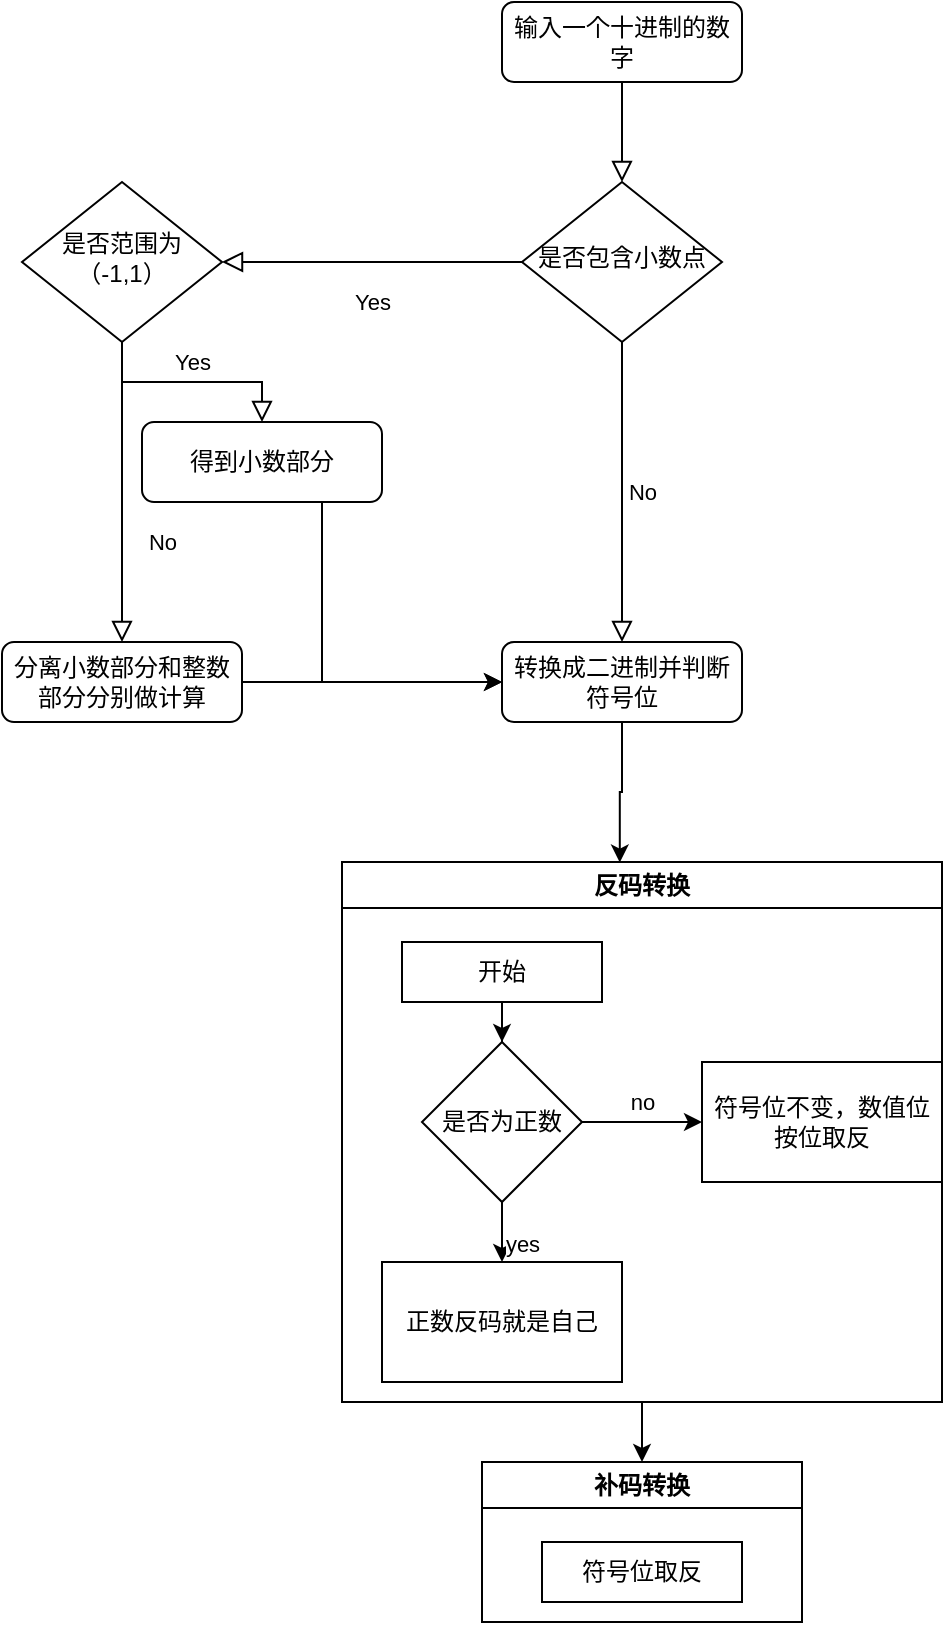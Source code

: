 <mxfile version="22.0.4" type="github">
  <diagram id="C5RBs43oDa-KdzZeNtuy" name="Page-1">
    <mxGraphModel dx="987" dy="918" grid="1" gridSize="10" guides="1" tooltips="1" connect="1" arrows="1" fold="1" page="1" pageScale="1" pageWidth="827" pageHeight="1169" math="0" shadow="0">
      <root>
        <mxCell id="WIyWlLk6GJQsqaUBKTNV-0" />
        <mxCell id="WIyWlLk6GJQsqaUBKTNV-1" parent="WIyWlLk6GJQsqaUBKTNV-0" />
        <mxCell id="WIyWlLk6GJQsqaUBKTNV-2" value="" style="rounded=0;html=1;jettySize=auto;orthogonalLoop=1;fontSize=11;endArrow=block;endFill=0;endSize=8;strokeWidth=1;shadow=0;labelBackgroundColor=none;edgeStyle=orthogonalEdgeStyle;" parent="WIyWlLk6GJQsqaUBKTNV-1" source="WIyWlLk6GJQsqaUBKTNV-3" target="WIyWlLk6GJQsqaUBKTNV-6" edge="1">
          <mxGeometry relative="1" as="geometry" />
        </mxCell>
        <mxCell id="WIyWlLk6GJQsqaUBKTNV-3" value="输入一个十进制的数字" style="rounded=1;whiteSpace=wrap;html=1;fontSize=12;glass=0;strokeWidth=1;shadow=0;" parent="WIyWlLk6GJQsqaUBKTNV-1" vertex="1">
          <mxGeometry x="430" y="20" width="120" height="40" as="geometry" />
        </mxCell>
        <mxCell id="WIyWlLk6GJQsqaUBKTNV-4" value="Yes" style="rounded=0;html=1;jettySize=auto;orthogonalLoop=1;fontSize=11;endArrow=block;endFill=0;endSize=8;strokeWidth=1;shadow=0;labelBackgroundColor=none;edgeStyle=orthogonalEdgeStyle;" parent="WIyWlLk6GJQsqaUBKTNV-1" source="WIyWlLk6GJQsqaUBKTNV-6" target="WIyWlLk6GJQsqaUBKTNV-10" edge="1">
          <mxGeometry y="20" relative="1" as="geometry">
            <mxPoint as="offset" />
          </mxGeometry>
        </mxCell>
        <mxCell id="WIyWlLk6GJQsqaUBKTNV-5" value="No" style="edgeStyle=orthogonalEdgeStyle;rounded=0;html=1;jettySize=auto;orthogonalLoop=1;fontSize=11;endArrow=block;endFill=0;endSize=8;strokeWidth=1;shadow=0;labelBackgroundColor=none;" parent="WIyWlLk6GJQsqaUBKTNV-1" source="WIyWlLk6GJQsqaUBKTNV-6" target="WIyWlLk6GJQsqaUBKTNV-7" edge="1">
          <mxGeometry y="10" relative="1" as="geometry">
            <mxPoint as="offset" />
          </mxGeometry>
        </mxCell>
        <mxCell id="WIyWlLk6GJQsqaUBKTNV-6" value="是否包含小数点" style="rhombus;whiteSpace=wrap;html=1;shadow=0;fontFamily=Helvetica;fontSize=12;align=center;strokeWidth=1;spacing=6;spacingTop=-4;" parent="WIyWlLk6GJQsqaUBKTNV-1" vertex="1">
          <mxGeometry x="440" y="110" width="100" height="80" as="geometry" />
        </mxCell>
        <mxCell id="WIyWlLk6GJQsqaUBKTNV-8" value="No" style="rounded=0;html=1;jettySize=auto;orthogonalLoop=1;fontSize=11;endArrow=block;endFill=0;endSize=8;strokeWidth=1;shadow=0;labelBackgroundColor=none;edgeStyle=orthogonalEdgeStyle;" parent="WIyWlLk6GJQsqaUBKTNV-1" source="WIyWlLk6GJQsqaUBKTNV-10" target="WIyWlLk6GJQsqaUBKTNV-11" edge="1">
          <mxGeometry x="0.333" y="20" relative="1" as="geometry">
            <mxPoint as="offset" />
          </mxGeometry>
        </mxCell>
        <mxCell id="WIyWlLk6GJQsqaUBKTNV-9" value="Yes" style="edgeStyle=orthogonalEdgeStyle;rounded=0;html=1;jettySize=auto;orthogonalLoop=1;fontSize=11;endArrow=block;endFill=0;endSize=8;strokeWidth=1;shadow=0;labelBackgroundColor=none;" parent="WIyWlLk6GJQsqaUBKTNV-1" source="WIyWlLk6GJQsqaUBKTNV-10" target="WIyWlLk6GJQsqaUBKTNV-12" edge="1">
          <mxGeometry y="10" relative="1" as="geometry">
            <mxPoint as="offset" />
          </mxGeometry>
        </mxCell>
        <mxCell id="WIyWlLk6GJQsqaUBKTNV-10" value="是否范围为（-1,1）" style="rhombus;whiteSpace=wrap;html=1;shadow=0;fontFamily=Helvetica;fontSize=12;align=center;strokeWidth=1;spacing=6;spacingTop=-4;" parent="WIyWlLk6GJQsqaUBKTNV-1" vertex="1">
          <mxGeometry x="190" y="110" width="100" height="80" as="geometry" />
        </mxCell>
        <mxCell id="a-_6J133EqKh91ZIbbef-30" style="edgeStyle=orthogonalEdgeStyle;rounded=0;orthogonalLoop=1;jettySize=auto;html=1;entryX=0;entryY=0.5;entryDx=0;entryDy=0;" edge="1" parent="WIyWlLk6GJQsqaUBKTNV-1" source="WIyWlLk6GJQsqaUBKTNV-11" target="WIyWlLk6GJQsqaUBKTNV-7">
          <mxGeometry relative="1" as="geometry" />
        </mxCell>
        <mxCell id="WIyWlLk6GJQsqaUBKTNV-11" value="分离小数部分和整数部分分别做计算" style="rounded=1;whiteSpace=wrap;html=1;fontSize=12;glass=0;strokeWidth=1;shadow=0;" parent="WIyWlLk6GJQsqaUBKTNV-1" vertex="1">
          <mxGeometry x="180" y="340" width="120" height="40" as="geometry" />
        </mxCell>
        <mxCell id="a-_6J133EqKh91ZIbbef-33" style="edgeStyle=orthogonalEdgeStyle;rounded=0;orthogonalLoop=1;jettySize=auto;html=1;exitX=0.75;exitY=1;exitDx=0;exitDy=0;" edge="1" parent="WIyWlLk6GJQsqaUBKTNV-1" source="WIyWlLk6GJQsqaUBKTNV-12">
          <mxGeometry relative="1" as="geometry">
            <mxPoint x="430" y="360" as="targetPoint" />
            <Array as="points">
              <mxPoint x="340" y="360" />
            </Array>
          </mxGeometry>
        </mxCell>
        <mxCell id="WIyWlLk6GJQsqaUBKTNV-12" value="得到小数部分" style="rounded=1;whiteSpace=wrap;html=1;fontSize=12;glass=0;strokeWidth=1;shadow=0;" parent="WIyWlLk6GJQsqaUBKTNV-1" vertex="1">
          <mxGeometry x="250" y="230" width="120" height="40" as="geometry" />
        </mxCell>
        <mxCell id="a-_6J133EqKh91ZIbbef-29" value="" style="group" vertex="1" connectable="0" parent="WIyWlLk6GJQsqaUBKTNV-1">
          <mxGeometry x="350" y="340" width="300" height="490" as="geometry" />
        </mxCell>
        <mxCell id="WIyWlLk6GJQsqaUBKTNV-7" value="转换成二进制并判断符号位" style="rounded=1;whiteSpace=wrap;html=1;fontSize=12;glass=0;strokeWidth=1;shadow=0;" parent="a-_6J133EqKh91ZIbbef-29" vertex="1">
          <mxGeometry x="80" width="120" height="40" as="geometry" />
        </mxCell>
        <mxCell id="a-_6J133EqKh91ZIbbef-4" value="反码转换" style="swimlane;whiteSpace=wrap;html=1;" vertex="1" parent="a-_6J133EqKh91ZIbbef-29">
          <mxGeometry y="110" width="300" height="270" as="geometry" />
        </mxCell>
        <mxCell id="a-_6J133EqKh91ZIbbef-7" value="" style="edgeStyle=orthogonalEdgeStyle;rounded=0;orthogonalLoop=1;jettySize=auto;html=1;" edge="1" parent="a-_6J133EqKh91ZIbbef-4" source="a-_6J133EqKh91ZIbbef-5" target="a-_6J133EqKh91ZIbbef-6">
          <mxGeometry relative="1" as="geometry" />
        </mxCell>
        <mxCell id="a-_6J133EqKh91ZIbbef-5" value="开始" style="rounded=0;whiteSpace=wrap;html=1;" vertex="1" parent="a-_6J133EqKh91ZIbbef-4">
          <mxGeometry x="30" y="40" width="100" height="30" as="geometry" />
        </mxCell>
        <mxCell id="a-_6J133EqKh91ZIbbef-10" value="" style="edgeStyle=orthogonalEdgeStyle;rounded=0;orthogonalLoop=1;jettySize=auto;html=1;" edge="1" parent="a-_6J133EqKh91ZIbbef-4" source="a-_6J133EqKh91ZIbbef-6" target="a-_6J133EqKh91ZIbbef-9">
          <mxGeometry relative="1" as="geometry" />
        </mxCell>
        <mxCell id="a-_6J133EqKh91ZIbbef-11" value="yes" style="edgeLabel;html=1;align=center;verticalAlign=middle;resizable=0;points=[];" vertex="1" connectable="0" parent="a-_6J133EqKh91ZIbbef-10">
          <mxGeometry x="-0.252" y="1" relative="1" as="geometry">
            <mxPoint x="9" y="2" as="offset" />
          </mxGeometry>
        </mxCell>
        <mxCell id="a-_6J133EqKh91ZIbbef-13" value="" style="edgeStyle=orthogonalEdgeStyle;rounded=0;orthogonalLoop=1;jettySize=auto;html=1;" edge="1" parent="a-_6J133EqKh91ZIbbef-4" source="a-_6J133EqKh91ZIbbef-6" target="a-_6J133EqKh91ZIbbef-12">
          <mxGeometry relative="1" as="geometry" />
        </mxCell>
        <mxCell id="a-_6J133EqKh91ZIbbef-14" value="no" style="edgeLabel;html=1;align=center;verticalAlign=middle;resizable=0;points=[];" vertex="1" connectable="0" parent="a-_6J133EqKh91ZIbbef-13">
          <mxGeometry x="-0.122" relative="1" as="geometry">
            <mxPoint x="3" y="-10" as="offset" />
          </mxGeometry>
        </mxCell>
        <mxCell id="a-_6J133EqKh91ZIbbef-6" value="是否为正数" style="rhombus;whiteSpace=wrap;html=1;rounded=0;" vertex="1" parent="a-_6J133EqKh91ZIbbef-4">
          <mxGeometry x="40" y="90" width="80" height="80" as="geometry" />
        </mxCell>
        <mxCell id="a-_6J133EqKh91ZIbbef-9" value="正数反码就是自己" style="whiteSpace=wrap;html=1;rounded=0;" vertex="1" parent="a-_6J133EqKh91ZIbbef-4">
          <mxGeometry x="20" y="200" width="120" height="60" as="geometry" />
        </mxCell>
        <mxCell id="a-_6J133EqKh91ZIbbef-12" value="符号位不变，数值位按位取反" style="rounded=0;whiteSpace=wrap;html=1;" vertex="1" parent="a-_6J133EqKh91ZIbbef-4">
          <mxGeometry x="180" y="100" width="120" height="60" as="geometry" />
        </mxCell>
        <mxCell id="a-_6J133EqKh91ZIbbef-16" value="补码转换" style="swimlane;whiteSpace=wrap;html=1;" vertex="1" parent="a-_6J133EqKh91ZIbbef-29">
          <mxGeometry x="70" y="410" width="160" height="80" as="geometry" />
        </mxCell>
        <mxCell id="a-_6J133EqKh91ZIbbef-18" value="符号位取反" style="rounded=0;whiteSpace=wrap;html=1;" vertex="1" parent="a-_6J133EqKh91ZIbbef-16">
          <mxGeometry x="30" y="40" width="100" height="30" as="geometry" />
        </mxCell>
        <mxCell id="a-_6J133EqKh91ZIbbef-26" value="" style="edgeStyle=orthogonalEdgeStyle;rounded=0;orthogonalLoop=1;jettySize=auto;html=1;" edge="1" parent="a-_6J133EqKh91ZIbbef-29" source="a-_6J133EqKh91ZIbbef-4" target="a-_6J133EqKh91ZIbbef-16">
          <mxGeometry relative="1" as="geometry" />
        </mxCell>
        <mxCell id="a-_6J133EqKh91ZIbbef-28" style="edgeStyle=orthogonalEdgeStyle;rounded=0;orthogonalLoop=1;jettySize=auto;html=1;exitX=0.5;exitY=1;exitDx=0;exitDy=0;entryX=0.463;entryY=0.001;entryDx=0;entryDy=0;entryPerimeter=0;" edge="1" parent="a-_6J133EqKh91ZIbbef-29" source="WIyWlLk6GJQsqaUBKTNV-7" target="a-_6J133EqKh91ZIbbef-4">
          <mxGeometry relative="1" as="geometry" />
        </mxCell>
      </root>
    </mxGraphModel>
  </diagram>
</mxfile>
